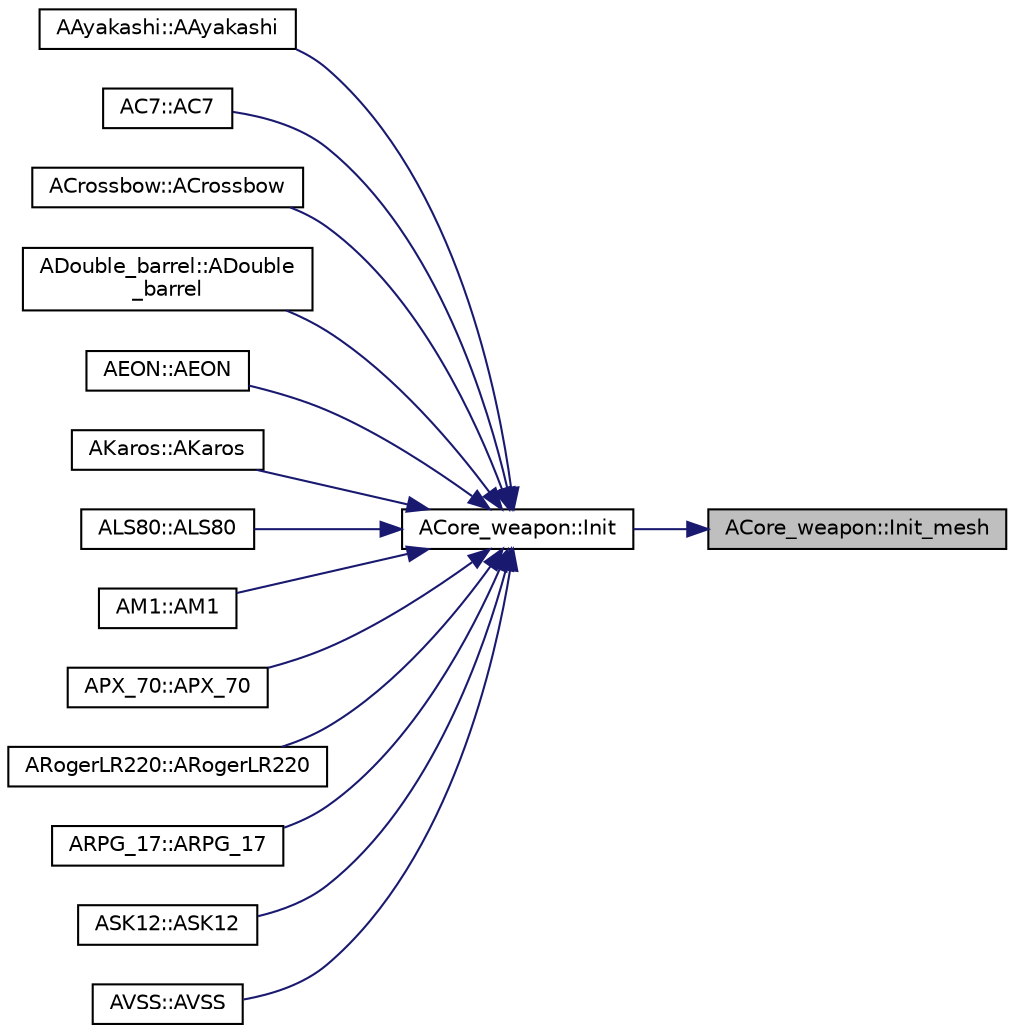 digraph "ACore_weapon::Init_mesh"
{
 // LATEX_PDF_SIZE
  edge [fontname="Helvetica",fontsize="10",labelfontname="Helvetica",labelfontsize="10"];
  node [fontname="Helvetica",fontsize="10",shape=record];
  rankdir="RL";
  Node1 [label="ACore_weapon::Init_mesh",height=0.2,width=0.4,color="black", fillcolor="grey75", style="filled", fontcolor="black",tooltip="메쉬 초기화"];
  Node1 -> Node2 [dir="back",color="midnightblue",fontsize="10",style="solid"];
  Node2 [label="ACore_weapon::Init",height=0.2,width=0.4,color="black", fillcolor="white", style="filled",URL="$class_a_core__weapon.html#a3e999ef3e385ed2dcef3c9cb5ab395f9",tooltip="무기 초기화"];
  Node2 -> Node3 [dir="back",color="midnightblue",fontsize="10",style="solid"];
  Node3 [label="AAyakashi::AAyakashi",height=0.2,width=0.4,color="black", fillcolor="white", style="filled",URL="$class_a_ayakashi.html#a3dda1bbaafcf367ee9700d9f1fa29a8b",tooltip=" "];
  Node2 -> Node4 [dir="back",color="midnightblue",fontsize="10",style="solid"];
  Node4 [label="AC7::AC7",height=0.2,width=0.4,color="black", fillcolor="white", style="filled",URL="$class_a_c7.html#a22803e0a00a693a59f582f4bea8e9bf4",tooltip=" "];
  Node2 -> Node5 [dir="back",color="midnightblue",fontsize="10",style="solid"];
  Node5 [label="ACrossbow::ACrossbow",height=0.2,width=0.4,color="black", fillcolor="white", style="filled",URL="$class_a_crossbow.html#af96e45d501185e275db91ac5b9a9fa5f",tooltip=" "];
  Node2 -> Node6 [dir="back",color="midnightblue",fontsize="10",style="solid"];
  Node6 [label="ADouble_barrel::ADouble\l_barrel",height=0.2,width=0.4,color="black", fillcolor="white", style="filled",URL="$class_a_double__barrel.html#a76d9488940c2916906efe6a8db6f485c",tooltip=" "];
  Node2 -> Node7 [dir="back",color="midnightblue",fontsize="10",style="solid"];
  Node7 [label="AEON::AEON",height=0.2,width=0.4,color="black", fillcolor="white", style="filled",URL="$class_a_e_o_n.html#a6a5d50c476f95593a6914dbb6e20f4f9",tooltip=" "];
  Node2 -> Node8 [dir="back",color="midnightblue",fontsize="10",style="solid"];
  Node8 [label="AKaros::AKaros",height=0.2,width=0.4,color="black", fillcolor="white", style="filled",URL="$class_a_karos.html#af3f7b99da8957f611a9959b92c597ec9",tooltip=" "];
  Node2 -> Node9 [dir="back",color="midnightblue",fontsize="10",style="solid"];
  Node9 [label="ALS80::ALS80",height=0.2,width=0.4,color="black", fillcolor="white", style="filled",URL="$class_a_l_s80.html#a0d0f63d1455a0a79999f285f71d1c3f6",tooltip=" "];
  Node2 -> Node10 [dir="back",color="midnightblue",fontsize="10",style="solid"];
  Node10 [label="AM1::AM1",height=0.2,width=0.4,color="black", fillcolor="white", style="filled",URL="$class_a_m1.html#a49c701b58009e0b1e9e55a4fda475d83",tooltip=" "];
  Node2 -> Node11 [dir="back",color="midnightblue",fontsize="10",style="solid"];
  Node11 [label="APX_70::APX_70",height=0.2,width=0.4,color="black", fillcolor="white", style="filled",URL="$class_a_p_x__70.html#ad777f7f06dee9cdd713eda208e0378d3",tooltip=" "];
  Node2 -> Node12 [dir="back",color="midnightblue",fontsize="10",style="solid"];
  Node12 [label="ARogerLR220::ARogerLR220",height=0.2,width=0.4,color="black", fillcolor="white", style="filled",URL="$class_a_roger_l_r220.html#aa6b4289c6e8f0a15158d4b539d35e764",tooltip=" "];
  Node2 -> Node13 [dir="back",color="midnightblue",fontsize="10",style="solid"];
  Node13 [label="ARPG_17::ARPG_17",height=0.2,width=0.4,color="black", fillcolor="white", style="filled",URL="$class_a_r_p_g__17.html#a3a2d14744ca70af4c317d8c3b6cf181b",tooltip=" "];
  Node2 -> Node14 [dir="back",color="midnightblue",fontsize="10",style="solid"];
  Node14 [label="ASK12::ASK12",height=0.2,width=0.4,color="black", fillcolor="white", style="filled",URL="$class_a_s_k12.html#a543955cbbc5beeb5666ab25d95f0858c",tooltip=" "];
  Node2 -> Node15 [dir="back",color="midnightblue",fontsize="10",style="solid"];
  Node15 [label="AVSS::AVSS",height=0.2,width=0.4,color="black", fillcolor="white", style="filled",URL="$class_a_v_s_s.html#a00b99cf776b30f3444bcbd388bab6112",tooltip=" "];
}
